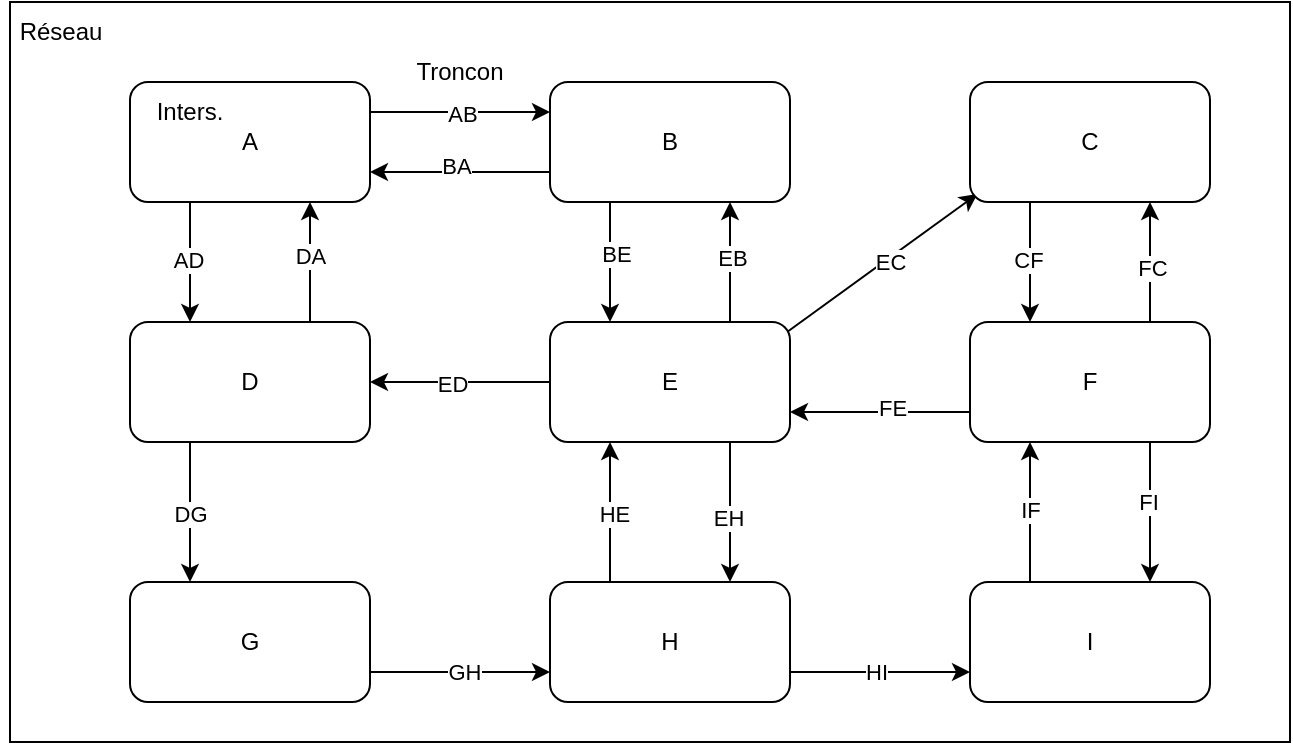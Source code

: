 <mxfile version="24.0.4" type="device">
  <diagram id="C5RBs43oDa-KdzZeNtuy" name="Page-1">
    <mxGraphModel dx="1195" dy="622" grid="1" gridSize="10" guides="1" tooltips="1" connect="1" arrows="1" fold="1" page="1" pageScale="1" pageWidth="827" pageHeight="1169" math="0" shadow="0">
      <root>
        <mxCell id="WIyWlLk6GJQsqaUBKTNV-0" />
        <mxCell id="WIyWlLk6GJQsqaUBKTNV-1" parent="WIyWlLk6GJQsqaUBKTNV-0" />
        <mxCell id="Cdx1JnMeDevkDzQ6uph--16" style="rounded=0;orthogonalLoop=1;jettySize=auto;html=1;exitX=0.988;exitY=0.083;exitDx=0;exitDy=0;entryX=0.031;entryY=0.933;entryDx=0;entryDy=0;entryPerimeter=0;exitPerimeter=0;" edge="1" parent="WIyWlLk6GJQsqaUBKTNV-1" source="Cdx1JnMeDevkDzQ6uph--1" target="Cdx1JnMeDevkDzQ6uph--3">
          <mxGeometry relative="1" as="geometry" />
        </mxCell>
        <mxCell id="Cdx1JnMeDevkDzQ6uph--42" value="EC" style="edgeLabel;html=1;align=center;verticalAlign=middle;resizable=0;points=[];" vertex="1" connectable="0" parent="Cdx1JnMeDevkDzQ6uph--16">
          <mxGeometry x="0.055" y="-1" relative="1" as="geometry">
            <mxPoint as="offset" />
          </mxGeometry>
        </mxCell>
        <mxCell id="Cdx1JnMeDevkDzQ6uph--20" style="edgeStyle=orthogonalEdgeStyle;rounded=0;orthogonalLoop=1;jettySize=auto;html=1;exitX=0.75;exitY=1;exitDx=0;exitDy=0;entryX=0.75;entryY=0;entryDx=0;entryDy=0;" edge="1" parent="WIyWlLk6GJQsqaUBKTNV-1" source="Cdx1JnMeDevkDzQ6uph--1" target="Cdx1JnMeDevkDzQ6uph--4">
          <mxGeometry relative="1" as="geometry" />
        </mxCell>
        <mxCell id="Cdx1JnMeDevkDzQ6uph--37" value="EH" style="edgeLabel;html=1;align=center;verticalAlign=middle;resizable=0;points=[];" vertex="1" connectable="0" parent="Cdx1JnMeDevkDzQ6uph--20">
          <mxGeometry x="0.068" y="-1" relative="1" as="geometry">
            <mxPoint as="offset" />
          </mxGeometry>
        </mxCell>
        <mxCell id="Cdx1JnMeDevkDzQ6uph--26" style="edgeStyle=orthogonalEdgeStyle;rounded=0;orthogonalLoop=1;jettySize=auto;html=1;exitX=0;exitY=0.5;exitDx=0;exitDy=0;entryX=1;entryY=0.5;entryDx=0;entryDy=0;" edge="1" parent="WIyWlLk6GJQsqaUBKTNV-1" source="Cdx1JnMeDevkDzQ6uph--1" target="Cdx1JnMeDevkDzQ6uph--8">
          <mxGeometry relative="1" as="geometry" />
        </mxCell>
        <mxCell id="Cdx1JnMeDevkDzQ6uph--40" value="ED" style="edgeLabel;html=1;align=center;verticalAlign=middle;resizable=0;points=[];" vertex="1" connectable="0" parent="Cdx1JnMeDevkDzQ6uph--26">
          <mxGeometry x="0.089" y="1" relative="1" as="geometry">
            <mxPoint as="offset" />
          </mxGeometry>
        </mxCell>
        <mxCell id="Cdx1JnMeDevkDzQ6uph--27" style="edgeStyle=orthogonalEdgeStyle;rounded=0;orthogonalLoop=1;jettySize=auto;html=1;exitX=0.75;exitY=0;exitDx=0;exitDy=0;entryX=0.75;entryY=1;entryDx=0;entryDy=0;" edge="1" parent="WIyWlLk6GJQsqaUBKTNV-1" source="Cdx1JnMeDevkDzQ6uph--1" target="Cdx1JnMeDevkDzQ6uph--2">
          <mxGeometry relative="1" as="geometry" />
        </mxCell>
        <mxCell id="Cdx1JnMeDevkDzQ6uph--39" value="EB" style="edgeLabel;html=1;align=center;verticalAlign=middle;resizable=0;points=[];" vertex="1" connectable="0" parent="Cdx1JnMeDevkDzQ6uph--27">
          <mxGeometry x="0.076" y="-1" relative="1" as="geometry">
            <mxPoint as="offset" />
          </mxGeometry>
        </mxCell>
        <mxCell id="Cdx1JnMeDevkDzQ6uph--1" value="E" style="rounded=1;whiteSpace=wrap;html=1;" vertex="1" parent="WIyWlLk6GJQsqaUBKTNV-1">
          <mxGeometry x="280" y="210" width="120" height="60" as="geometry" />
        </mxCell>
        <mxCell id="Cdx1JnMeDevkDzQ6uph--11" style="edgeStyle=orthogonalEdgeStyle;rounded=0;orthogonalLoop=1;jettySize=auto;html=1;exitX=0;exitY=0.75;exitDx=0;exitDy=0;entryX=1;entryY=0.75;entryDx=0;entryDy=0;" edge="1" parent="WIyWlLk6GJQsqaUBKTNV-1" source="Cdx1JnMeDevkDzQ6uph--2" target="Cdx1JnMeDevkDzQ6uph--7">
          <mxGeometry relative="1" as="geometry" />
        </mxCell>
        <mxCell id="Cdx1JnMeDevkDzQ6uph--30" value="BA" style="edgeLabel;html=1;align=center;verticalAlign=middle;resizable=0;points=[];" vertex="1" connectable="0" parent="Cdx1JnMeDevkDzQ6uph--11">
          <mxGeometry x="0.043" y="-3" relative="1" as="geometry">
            <mxPoint as="offset" />
          </mxGeometry>
        </mxCell>
        <mxCell id="Cdx1JnMeDevkDzQ6uph--18" style="edgeStyle=orthogonalEdgeStyle;rounded=0;orthogonalLoop=1;jettySize=auto;html=1;exitX=0.25;exitY=1;exitDx=0;exitDy=0;entryX=0.25;entryY=0;entryDx=0;entryDy=0;" edge="1" parent="WIyWlLk6GJQsqaUBKTNV-1" source="Cdx1JnMeDevkDzQ6uph--2" target="Cdx1JnMeDevkDzQ6uph--1">
          <mxGeometry relative="1" as="geometry" />
        </mxCell>
        <mxCell id="Cdx1JnMeDevkDzQ6uph--38" value="BE" style="edgeLabel;html=1;align=center;verticalAlign=middle;resizable=0;points=[];" vertex="1" connectable="0" parent="Cdx1JnMeDevkDzQ6uph--18">
          <mxGeometry x="-0.145" y="3" relative="1" as="geometry">
            <mxPoint as="offset" />
          </mxGeometry>
        </mxCell>
        <mxCell id="Cdx1JnMeDevkDzQ6uph--2" value="B" style="rounded=1;whiteSpace=wrap;html=1;" vertex="1" parent="WIyWlLk6GJQsqaUBKTNV-1">
          <mxGeometry x="280" y="90" width="120" height="60" as="geometry" />
        </mxCell>
        <mxCell id="Cdx1JnMeDevkDzQ6uph--25" style="edgeStyle=orthogonalEdgeStyle;rounded=0;orthogonalLoop=1;jettySize=auto;html=1;exitX=0.25;exitY=1;exitDx=0;exitDy=0;entryX=0.25;entryY=0;entryDx=0;entryDy=0;" edge="1" parent="WIyWlLk6GJQsqaUBKTNV-1" source="Cdx1JnMeDevkDzQ6uph--3" target="Cdx1JnMeDevkDzQ6uph--6">
          <mxGeometry relative="1" as="geometry" />
        </mxCell>
        <mxCell id="Cdx1JnMeDevkDzQ6uph--44" value="CF" style="edgeLabel;html=1;align=center;verticalAlign=middle;resizable=0;points=[];" vertex="1" connectable="0" parent="Cdx1JnMeDevkDzQ6uph--25">
          <mxGeometry x="-0.053" y="-1" relative="1" as="geometry">
            <mxPoint as="offset" />
          </mxGeometry>
        </mxCell>
        <mxCell id="Cdx1JnMeDevkDzQ6uph--3" value="C" style="rounded=1;whiteSpace=wrap;html=1;" vertex="1" parent="WIyWlLk6GJQsqaUBKTNV-1">
          <mxGeometry x="490" y="90" width="120" height="60" as="geometry" />
        </mxCell>
        <mxCell id="Cdx1JnMeDevkDzQ6uph--17" style="edgeStyle=orthogonalEdgeStyle;rounded=0;orthogonalLoop=1;jettySize=auto;html=1;exitX=0.25;exitY=0;exitDx=0;exitDy=0;entryX=0.25;entryY=1;entryDx=0;entryDy=0;" edge="1" parent="WIyWlLk6GJQsqaUBKTNV-1" source="Cdx1JnMeDevkDzQ6uph--4" target="Cdx1JnMeDevkDzQ6uph--1">
          <mxGeometry relative="1" as="geometry" />
        </mxCell>
        <mxCell id="Cdx1JnMeDevkDzQ6uph--35" value="HE" style="edgeLabel;html=1;align=center;verticalAlign=middle;resizable=0;points=[];" vertex="1" connectable="0" parent="Cdx1JnMeDevkDzQ6uph--17">
          <mxGeometry x="-0.009" y="-2" relative="1" as="geometry">
            <mxPoint as="offset" />
          </mxGeometry>
        </mxCell>
        <mxCell id="Cdx1JnMeDevkDzQ6uph--21" style="edgeStyle=orthogonalEdgeStyle;rounded=0;orthogonalLoop=1;jettySize=auto;html=1;exitX=1;exitY=0.75;exitDx=0;exitDy=0;entryX=0;entryY=0.75;entryDx=0;entryDy=0;" edge="1" parent="WIyWlLk6GJQsqaUBKTNV-1" source="Cdx1JnMeDevkDzQ6uph--4" target="Cdx1JnMeDevkDzQ6uph--5">
          <mxGeometry relative="1" as="geometry" />
        </mxCell>
        <mxCell id="Cdx1JnMeDevkDzQ6uph--63" value="HI" style="edgeLabel;html=1;align=center;verticalAlign=middle;resizable=0;points=[];" vertex="1" connectable="0" parent="Cdx1JnMeDevkDzQ6uph--21">
          <mxGeometry x="-0.056" relative="1" as="geometry">
            <mxPoint as="offset" />
          </mxGeometry>
        </mxCell>
        <mxCell id="Cdx1JnMeDevkDzQ6uph--4" value="H" style="rounded=1;whiteSpace=wrap;html=1;" vertex="1" parent="WIyWlLk6GJQsqaUBKTNV-1">
          <mxGeometry x="280" y="340" width="120" height="60" as="geometry" />
        </mxCell>
        <mxCell id="Cdx1JnMeDevkDzQ6uph--22" style="edgeStyle=orthogonalEdgeStyle;rounded=0;orthogonalLoop=1;jettySize=auto;html=1;exitX=0.25;exitY=0;exitDx=0;exitDy=0;entryX=0.25;entryY=1;entryDx=0;entryDy=0;" edge="1" parent="WIyWlLk6GJQsqaUBKTNV-1" source="Cdx1JnMeDevkDzQ6uph--5" target="Cdx1JnMeDevkDzQ6uph--6">
          <mxGeometry relative="1" as="geometry" />
        </mxCell>
        <mxCell id="Cdx1JnMeDevkDzQ6uph--47" value="IF" style="edgeLabel;html=1;align=center;verticalAlign=middle;resizable=0;points=[];" vertex="1" connectable="0" parent="Cdx1JnMeDevkDzQ6uph--22">
          <mxGeometry x="0.03" relative="1" as="geometry">
            <mxPoint as="offset" />
          </mxGeometry>
        </mxCell>
        <mxCell id="Cdx1JnMeDevkDzQ6uph--5" value="I" style="rounded=1;whiteSpace=wrap;html=1;" vertex="1" parent="WIyWlLk6GJQsqaUBKTNV-1">
          <mxGeometry x="490" y="340" width="120" height="60" as="geometry" />
        </mxCell>
        <mxCell id="Cdx1JnMeDevkDzQ6uph--23" style="edgeStyle=orthogonalEdgeStyle;rounded=0;orthogonalLoop=1;jettySize=auto;html=1;exitX=0.75;exitY=1;exitDx=0;exitDy=0;entryX=0.75;entryY=0;entryDx=0;entryDy=0;" edge="1" parent="WIyWlLk6GJQsqaUBKTNV-1" source="Cdx1JnMeDevkDzQ6uph--6" target="Cdx1JnMeDevkDzQ6uph--5">
          <mxGeometry relative="1" as="geometry" />
        </mxCell>
        <mxCell id="Cdx1JnMeDevkDzQ6uph--46" value="FI" style="edgeLabel;html=1;align=center;verticalAlign=middle;resizable=0;points=[];" vertex="1" connectable="0" parent="Cdx1JnMeDevkDzQ6uph--23">
          <mxGeometry x="-0.149" y="-1" relative="1" as="geometry">
            <mxPoint as="offset" />
          </mxGeometry>
        </mxCell>
        <mxCell id="Cdx1JnMeDevkDzQ6uph--24" style="edgeStyle=orthogonalEdgeStyle;rounded=0;orthogonalLoop=1;jettySize=auto;html=1;exitX=0.75;exitY=0;exitDx=0;exitDy=0;entryX=0.75;entryY=1;entryDx=0;entryDy=0;" edge="1" parent="WIyWlLk6GJQsqaUBKTNV-1" source="Cdx1JnMeDevkDzQ6uph--6" target="Cdx1JnMeDevkDzQ6uph--3">
          <mxGeometry relative="1" as="geometry" />
        </mxCell>
        <mxCell id="Cdx1JnMeDevkDzQ6uph--45" value="FC" style="edgeLabel;html=1;align=center;verticalAlign=middle;resizable=0;points=[];" vertex="1" connectable="0" parent="Cdx1JnMeDevkDzQ6uph--24">
          <mxGeometry x="-0.108" y="-1" relative="1" as="geometry">
            <mxPoint as="offset" />
          </mxGeometry>
        </mxCell>
        <mxCell id="Cdx1JnMeDevkDzQ6uph--28" style="edgeStyle=orthogonalEdgeStyle;rounded=0;orthogonalLoop=1;jettySize=auto;html=1;exitX=0;exitY=0.75;exitDx=0;exitDy=0;entryX=1;entryY=0.75;entryDx=0;entryDy=0;" edge="1" parent="WIyWlLk6GJQsqaUBKTNV-1" source="Cdx1JnMeDevkDzQ6uph--6" target="Cdx1JnMeDevkDzQ6uph--1">
          <mxGeometry relative="1" as="geometry" />
        </mxCell>
        <mxCell id="Cdx1JnMeDevkDzQ6uph--41" value="FE" style="edgeLabel;html=1;align=center;verticalAlign=middle;resizable=0;points=[];" vertex="1" connectable="0" parent="Cdx1JnMeDevkDzQ6uph--28">
          <mxGeometry x="-0.118" y="-2" relative="1" as="geometry">
            <mxPoint as="offset" />
          </mxGeometry>
        </mxCell>
        <mxCell id="Cdx1JnMeDevkDzQ6uph--6" value="F" style="rounded=1;whiteSpace=wrap;html=1;" vertex="1" parent="WIyWlLk6GJQsqaUBKTNV-1">
          <mxGeometry x="490" y="210" width="120" height="60" as="geometry" />
        </mxCell>
        <mxCell id="Cdx1JnMeDevkDzQ6uph--10" style="edgeStyle=orthogonalEdgeStyle;rounded=0;orthogonalLoop=1;jettySize=auto;html=1;exitX=1;exitY=0.25;exitDx=0;exitDy=0;entryX=0;entryY=0.25;entryDx=0;entryDy=0;" edge="1" parent="WIyWlLk6GJQsqaUBKTNV-1" source="Cdx1JnMeDevkDzQ6uph--7" target="Cdx1JnMeDevkDzQ6uph--2">
          <mxGeometry relative="1" as="geometry" />
        </mxCell>
        <mxCell id="Cdx1JnMeDevkDzQ6uph--29" value="AB" style="edgeLabel;html=1;align=center;verticalAlign=middle;resizable=0;points=[];" vertex="1" connectable="0" parent="Cdx1JnMeDevkDzQ6uph--10">
          <mxGeometry x="0.018" y="-1" relative="1" as="geometry">
            <mxPoint as="offset" />
          </mxGeometry>
        </mxCell>
        <mxCell id="Cdx1JnMeDevkDzQ6uph--12" style="edgeStyle=orthogonalEdgeStyle;rounded=0;orthogonalLoop=1;jettySize=auto;html=1;exitX=0.25;exitY=1;exitDx=0;exitDy=0;entryX=0.25;entryY=0;entryDx=0;entryDy=0;" edge="1" parent="WIyWlLk6GJQsqaUBKTNV-1" source="Cdx1JnMeDevkDzQ6uph--7" target="Cdx1JnMeDevkDzQ6uph--8">
          <mxGeometry relative="1" as="geometry" />
        </mxCell>
        <mxCell id="Cdx1JnMeDevkDzQ6uph--31" value="AD" style="edgeLabel;html=1;align=center;verticalAlign=middle;resizable=0;points=[];" vertex="1" connectable="0" parent="Cdx1JnMeDevkDzQ6uph--12">
          <mxGeometry x="-0.03" y="-1" relative="1" as="geometry">
            <mxPoint as="offset" />
          </mxGeometry>
        </mxCell>
        <mxCell id="Cdx1JnMeDevkDzQ6uph--7" value="A" style="rounded=1;whiteSpace=wrap;html=1;" vertex="1" parent="WIyWlLk6GJQsqaUBKTNV-1">
          <mxGeometry x="70" y="90" width="120" height="60" as="geometry" />
        </mxCell>
        <mxCell id="Cdx1JnMeDevkDzQ6uph--13" style="edgeStyle=orthogonalEdgeStyle;rounded=0;orthogonalLoop=1;jettySize=auto;html=1;exitX=0.75;exitY=0;exitDx=0;exitDy=0;entryX=0.75;entryY=1;entryDx=0;entryDy=0;" edge="1" parent="WIyWlLk6GJQsqaUBKTNV-1" source="Cdx1JnMeDevkDzQ6uph--8" target="Cdx1JnMeDevkDzQ6uph--7">
          <mxGeometry relative="1" as="geometry" />
        </mxCell>
        <mxCell id="Cdx1JnMeDevkDzQ6uph--32" value="DA" style="edgeLabel;html=1;align=center;verticalAlign=middle;resizable=0;points=[];" vertex="1" connectable="0" parent="Cdx1JnMeDevkDzQ6uph--13">
          <mxGeometry x="0.099" relative="1" as="geometry">
            <mxPoint as="offset" />
          </mxGeometry>
        </mxCell>
        <mxCell id="Cdx1JnMeDevkDzQ6uph--14" style="edgeStyle=orthogonalEdgeStyle;rounded=0;orthogonalLoop=1;jettySize=auto;html=1;exitX=0.25;exitY=1;exitDx=0;exitDy=0;entryX=0.25;entryY=0;entryDx=0;entryDy=0;" edge="1" parent="WIyWlLk6GJQsqaUBKTNV-1" source="Cdx1JnMeDevkDzQ6uph--8" target="Cdx1JnMeDevkDzQ6uph--9">
          <mxGeometry relative="1" as="geometry" />
        </mxCell>
        <mxCell id="Cdx1JnMeDevkDzQ6uph--33" value="DG" style="edgeLabel;html=1;align=center;verticalAlign=middle;resizable=0;points=[];" vertex="1" connectable="0" parent="Cdx1JnMeDevkDzQ6uph--14">
          <mxGeometry x="0.009" relative="1" as="geometry">
            <mxPoint as="offset" />
          </mxGeometry>
        </mxCell>
        <mxCell id="Cdx1JnMeDevkDzQ6uph--8" value="D" style="rounded=1;whiteSpace=wrap;html=1;" vertex="1" parent="WIyWlLk6GJQsqaUBKTNV-1">
          <mxGeometry x="70" y="210" width="120" height="60" as="geometry" />
        </mxCell>
        <mxCell id="Cdx1JnMeDevkDzQ6uph--15" style="edgeStyle=orthogonalEdgeStyle;rounded=0;orthogonalLoop=1;jettySize=auto;html=1;exitX=1;exitY=0.75;exitDx=0;exitDy=0;entryX=0;entryY=0.75;entryDx=0;entryDy=0;" edge="1" parent="WIyWlLk6GJQsqaUBKTNV-1" source="Cdx1JnMeDevkDzQ6uph--9" target="Cdx1JnMeDevkDzQ6uph--4">
          <mxGeometry relative="1" as="geometry" />
        </mxCell>
        <mxCell id="Cdx1JnMeDevkDzQ6uph--34" value="GH" style="edgeLabel;html=1;align=center;verticalAlign=middle;resizable=0;points=[];" vertex="1" connectable="0" parent="Cdx1JnMeDevkDzQ6uph--15">
          <mxGeometry x="0.034" relative="1" as="geometry">
            <mxPoint as="offset" />
          </mxGeometry>
        </mxCell>
        <mxCell id="Cdx1JnMeDevkDzQ6uph--9" value="G" style="rounded=1;whiteSpace=wrap;html=1;" vertex="1" parent="WIyWlLk6GJQsqaUBKTNV-1">
          <mxGeometry x="70" y="340" width="120" height="60" as="geometry" />
        </mxCell>
        <mxCell id="Cdx1JnMeDevkDzQ6uph--48" value="" style="rounded=0;whiteSpace=wrap;html=1;fillColor=none;align=left;" vertex="1" parent="WIyWlLk6GJQsqaUBKTNV-1">
          <mxGeometry x="10" y="50" width="640" height="370" as="geometry" />
        </mxCell>
        <mxCell id="Cdx1JnMeDevkDzQ6uph--50" value="Réseau" style="text;html=1;align=center;verticalAlign=middle;resizable=0;points=[];autosize=1;strokeColor=none;fillColor=none;" vertex="1" parent="WIyWlLk6GJQsqaUBKTNV-1">
          <mxGeometry x="5" y="50" width="60" height="30" as="geometry" />
        </mxCell>
        <mxCell id="Cdx1JnMeDevkDzQ6uph--51" value="Inters." style="text;html=1;align=center;verticalAlign=middle;whiteSpace=wrap;rounded=0;" vertex="1" parent="WIyWlLk6GJQsqaUBKTNV-1">
          <mxGeometry x="70" y="90" width="60" height="30" as="geometry" />
        </mxCell>
        <mxCell id="Cdx1JnMeDevkDzQ6uph--52" value="Troncon" style="text;html=1;align=center;verticalAlign=middle;whiteSpace=wrap;rounded=0;" vertex="1" parent="WIyWlLk6GJQsqaUBKTNV-1">
          <mxGeometry x="200" y="70" width="70" height="30" as="geometry" />
        </mxCell>
      </root>
    </mxGraphModel>
  </diagram>
</mxfile>
